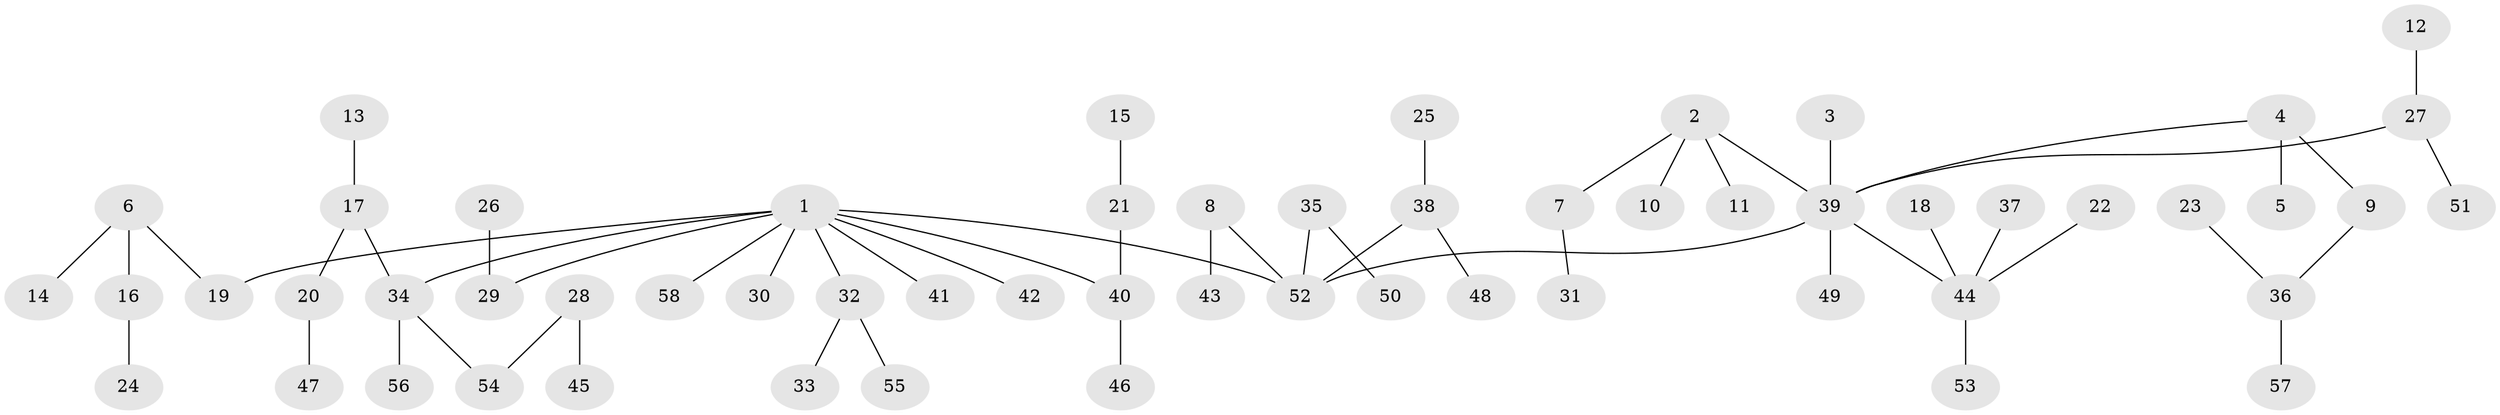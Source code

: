 // original degree distribution, {4: 0.09565217391304348, 6: 0.017391304347826087, 7: 0.008695652173913044, 5: 0.02608695652173913, 3: 0.10434782608695652, 1: 0.5043478260869565, 2: 0.24347826086956523}
// Generated by graph-tools (version 1.1) at 2025/26/03/09/25 03:26:22]
// undirected, 58 vertices, 57 edges
graph export_dot {
graph [start="1"]
  node [color=gray90,style=filled];
  1;
  2;
  3;
  4;
  5;
  6;
  7;
  8;
  9;
  10;
  11;
  12;
  13;
  14;
  15;
  16;
  17;
  18;
  19;
  20;
  21;
  22;
  23;
  24;
  25;
  26;
  27;
  28;
  29;
  30;
  31;
  32;
  33;
  34;
  35;
  36;
  37;
  38;
  39;
  40;
  41;
  42;
  43;
  44;
  45;
  46;
  47;
  48;
  49;
  50;
  51;
  52;
  53;
  54;
  55;
  56;
  57;
  58;
  1 -- 19 [weight=1.0];
  1 -- 29 [weight=1.0];
  1 -- 30 [weight=1.0];
  1 -- 32 [weight=1.0];
  1 -- 34 [weight=1.0];
  1 -- 40 [weight=1.0];
  1 -- 41 [weight=1.0];
  1 -- 42 [weight=1.0];
  1 -- 52 [weight=1.0];
  1 -- 58 [weight=1.0];
  2 -- 7 [weight=1.0];
  2 -- 10 [weight=1.0];
  2 -- 11 [weight=1.0];
  2 -- 39 [weight=1.0];
  3 -- 39 [weight=1.0];
  4 -- 5 [weight=1.0];
  4 -- 9 [weight=1.0];
  4 -- 39 [weight=1.0];
  6 -- 14 [weight=1.0];
  6 -- 16 [weight=1.0];
  6 -- 19 [weight=1.0];
  7 -- 31 [weight=1.0];
  8 -- 43 [weight=1.0];
  8 -- 52 [weight=1.0];
  9 -- 36 [weight=1.0];
  12 -- 27 [weight=1.0];
  13 -- 17 [weight=1.0];
  15 -- 21 [weight=1.0];
  16 -- 24 [weight=1.0];
  17 -- 20 [weight=1.0];
  17 -- 34 [weight=1.0];
  18 -- 44 [weight=1.0];
  20 -- 47 [weight=1.0];
  21 -- 40 [weight=1.0];
  22 -- 44 [weight=1.0];
  23 -- 36 [weight=1.0];
  25 -- 38 [weight=1.0];
  26 -- 29 [weight=1.0];
  27 -- 39 [weight=1.0];
  27 -- 51 [weight=1.0];
  28 -- 45 [weight=1.0];
  28 -- 54 [weight=1.0];
  32 -- 33 [weight=1.0];
  32 -- 55 [weight=1.0];
  34 -- 54 [weight=1.0];
  34 -- 56 [weight=1.0];
  35 -- 50 [weight=1.0];
  35 -- 52 [weight=1.0];
  36 -- 57 [weight=1.0];
  37 -- 44 [weight=1.0];
  38 -- 48 [weight=1.0];
  38 -- 52 [weight=1.0];
  39 -- 44 [weight=1.0];
  39 -- 49 [weight=1.0];
  39 -- 52 [weight=1.0];
  40 -- 46 [weight=1.0];
  44 -- 53 [weight=1.0];
}
